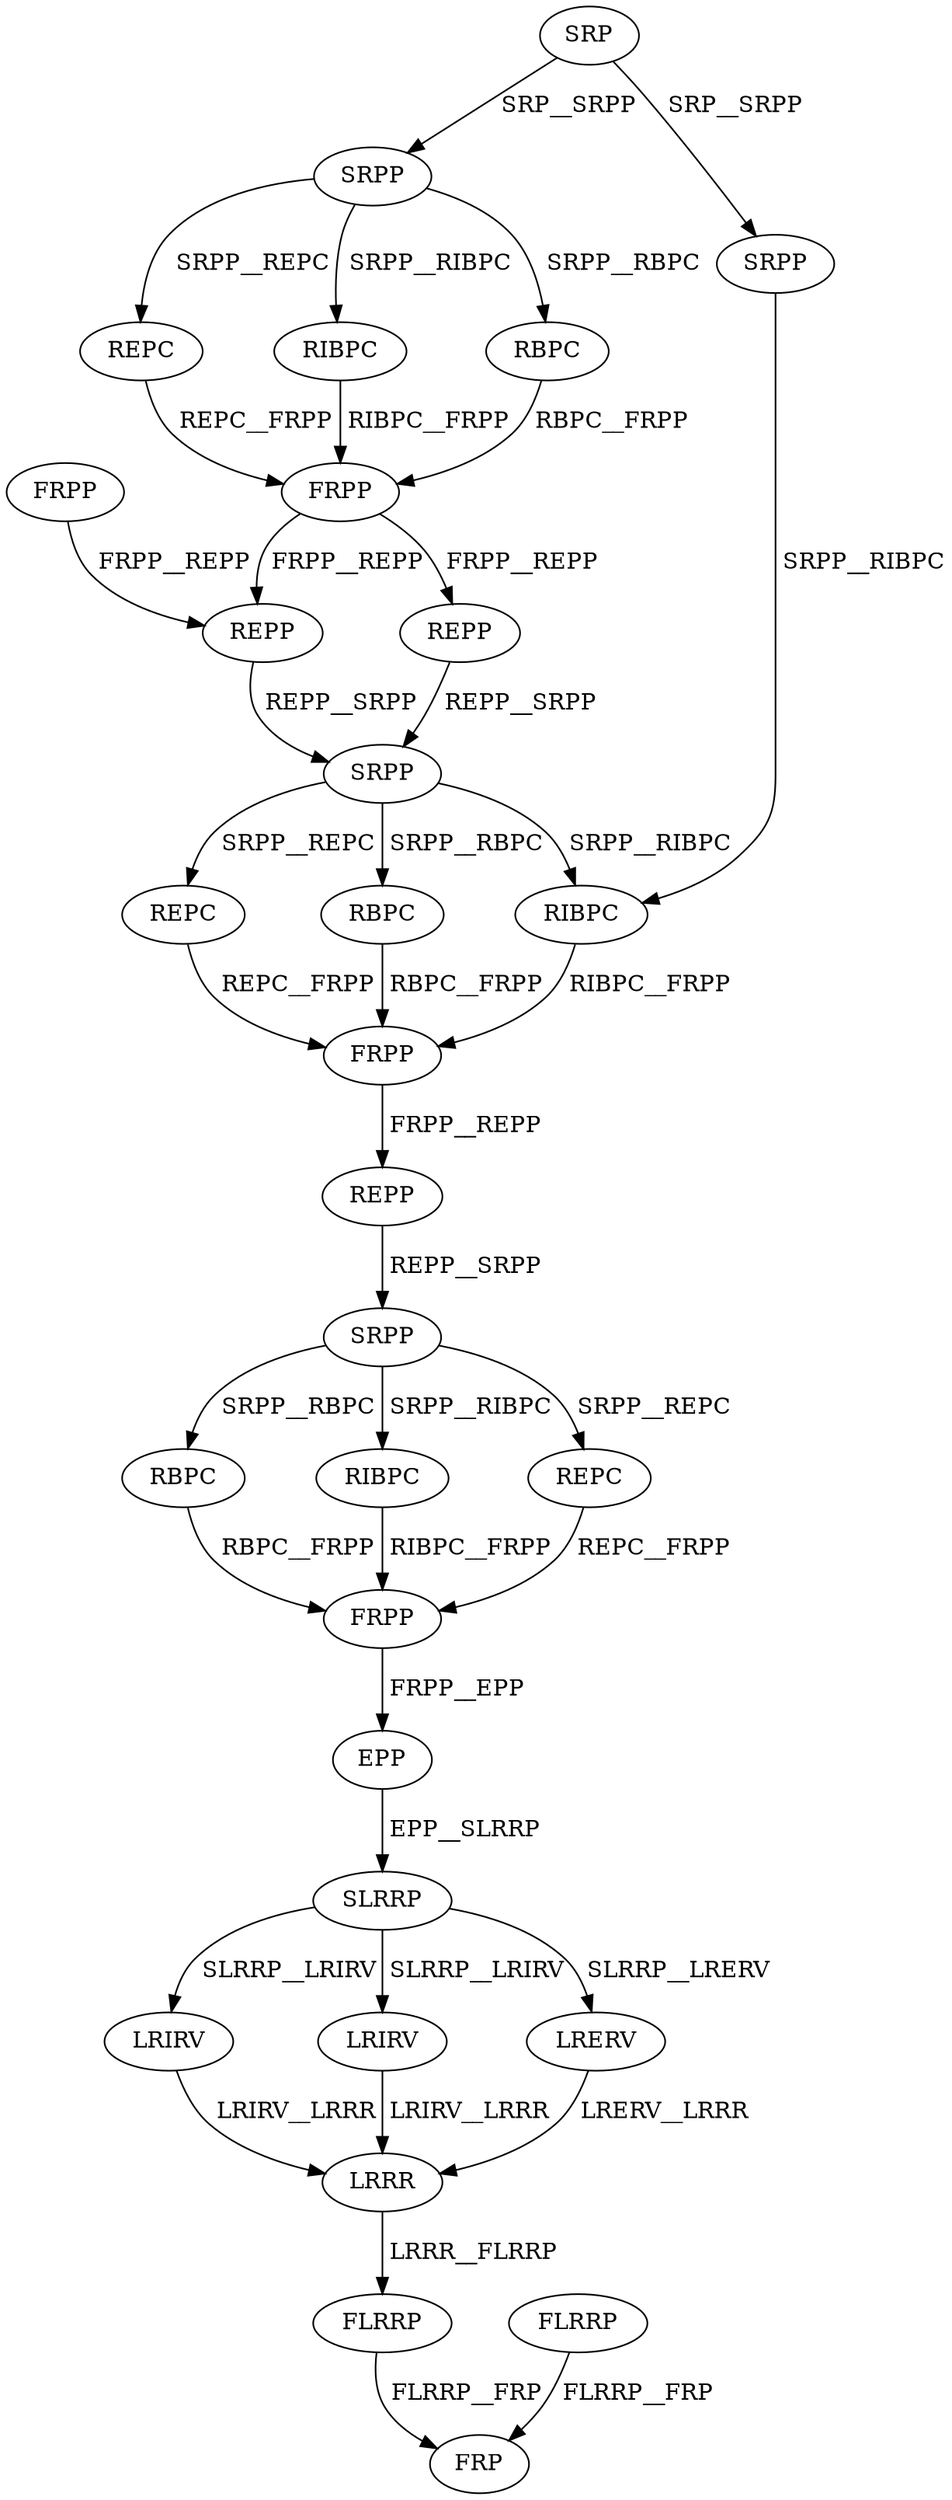digraph G { 
1 [label="SRP",color=black,fontcolor=black];
2 [label="SRPP",color=black,fontcolor=black];
3 [label="FRPP",color=black,fontcolor=black];
4 [label="RIBPC",color=black,fontcolor=black];
5 [label="RBPC",color=black,fontcolor=black];
6 [label="REPC",color=black,fontcolor=black];
7 [label="FRPP",color=black,fontcolor=black];
8 [label="SRPP",color=black,fontcolor=black];
9 [label="REPP",color=black,fontcolor=black];
10 [label="REPP",color=black,fontcolor=black];
11 [label="SRPP",color=black,fontcolor=black];
12 [label="RIBPC",color=black,fontcolor=black];
13 [label="REPC",color=black,fontcolor=black];
14 [label="RBPC",color=black,fontcolor=black];
15 [label="FRPP",color=black,fontcolor=black];
16 [label="REPP",color=black,fontcolor=black];
17 [label="SRPP",color=black,fontcolor=black];
18 [label="RBPC",color=black,fontcolor=black];
19 [label="RIBPC",color=black,fontcolor=black];
20 [label="REPC",color=black,fontcolor=black];
21 [label="FRPP",color=black,fontcolor=black];
22 [label="EPP",color=black,fontcolor=black];
23 [label="SLRRP",color=black,fontcolor=black];
24 [label="LRIRV",color=black,fontcolor=black];
25 [label="LRIRV",color=black,fontcolor=black];
26 [label="LRERV",color=black,fontcolor=black];
27 [label="FLRRP",color=black,fontcolor=black];
28 [label="LRRR",color=black,fontcolor=black];
29 [label="FLRRP",color=black,fontcolor=black];
30 [label="FRP",color=black,fontcolor=black];
1->2[label=" SRP__SRPP",color=black,fontcolor=black];
1->8[label=" SRP__SRPP",color=black,fontcolor=black];
2->4[label=" SRPP__RIBPC",color=black,fontcolor=black];
2->5[label=" SRPP__RBPC",color=black,fontcolor=black];
2->6[label=" SRPP__REPC",color=black,fontcolor=black];
3->9[label=" FRPP__REPP",color=black,fontcolor=black];
4->7[label=" RIBPC__FRPP",color=black,fontcolor=black];
5->7[label=" RBPC__FRPP",color=black,fontcolor=black];
6->7[label=" REPC__FRPP",color=black,fontcolor=black];
7->9[label=" FRPP__REPP",color=black,fontcolor=black];
7->10[label=" FRPP__REPP",color=black,fontcolor=black];
8->12[label=" SRPP__RIBPC",color=black,fontcolor=black];
9->11[label=" REPP__SRPP",color=black,fontcolor=black];
10->11[label=" REPP__SRPP",color=black,fontcolor=black];
11->12[label=" SRPP__RIBPC",color=black,fontcolor=black];
11->13[label=" SRPP__REPC",color=black,fontcolor=black];
11->14[label=" SRPP__RBPC",color=black,fontcolor=black];
12->15[label=" RIBPC__FRPP",color=black,fontcolor=black];
13->15[label=" REPC__FRPP",color=black,fontcolor=black];
14->15[label=" RBPC__FRPP",color=black,fontcolor=black];
15->16[label=" FRPP__REPP",color=black,fontcolor=black];
16->17[label=" REPP__SRPP",color=black,fontcolor=black];
17->18[label=" SRPP__RBPC",color=black,fontcolor=black];
17->19[label=" SRPP__RIBPC",color=black,fontcolor=black];
17->20[label=" SRPP__REPC",color=black,fontcolor=black];
18->21[label=" RBPC__FRPP",color=black,fontcolor=black];
19->21[label=" RIBPC__FRPP",color=black,fontcolor=black];
20->21[label=" REPC__FRPP",color=black,fontcolor=black];
21->22[label=" FRPP__EPP",color=black,fontcolor=black];
22->23[label=" EPP__SLRRP",color=black,fontcolor=black];
23->24[label=" SLRRP__LRIRV",color=black,fontcolor=black];
23->25[label=" SLRRP__LRIRV",color=black,fontcolor=black];
23->26[label=" SLRRP__LRERV",color=black,fontcolor=black];
24->28[label=" LRIRV__LRRR",color=black,fontcolor=black];
25->28[label=" LRIRV__LRRR",color=black,fontcolor=black];
26->28[label=" LRERV__LRRR",color=black,fontcolor=black];
27->30[label=" FLRRP__FRP",color=black,fontcolor=black];
28->29[label=" LRRR__FLRRP",color=black,fontcolor=black];
29->30[label=" FLRRP__FRP",color=black,fontcolor=black];
}
